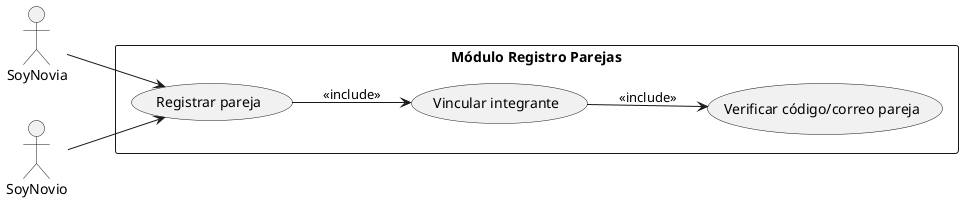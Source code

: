 @startuml UC10a_RegistrarPareja
left to right direction
actor SoyNovia
actor SoyNovio

rectangle "Módulo Registro Parejas" {
  usecase UC10a as "Registrar pareja"
  usecase UC10f as "Vincular integrante"
  usecase UC10g as "Verificar código/correo pareja"

  UC10a --> UC10f : <<include>>
  UC10f --> UC10g : <<include>>
}

SoyNovia --> UC10a
SoyNovio --> UC10a


@enduml

